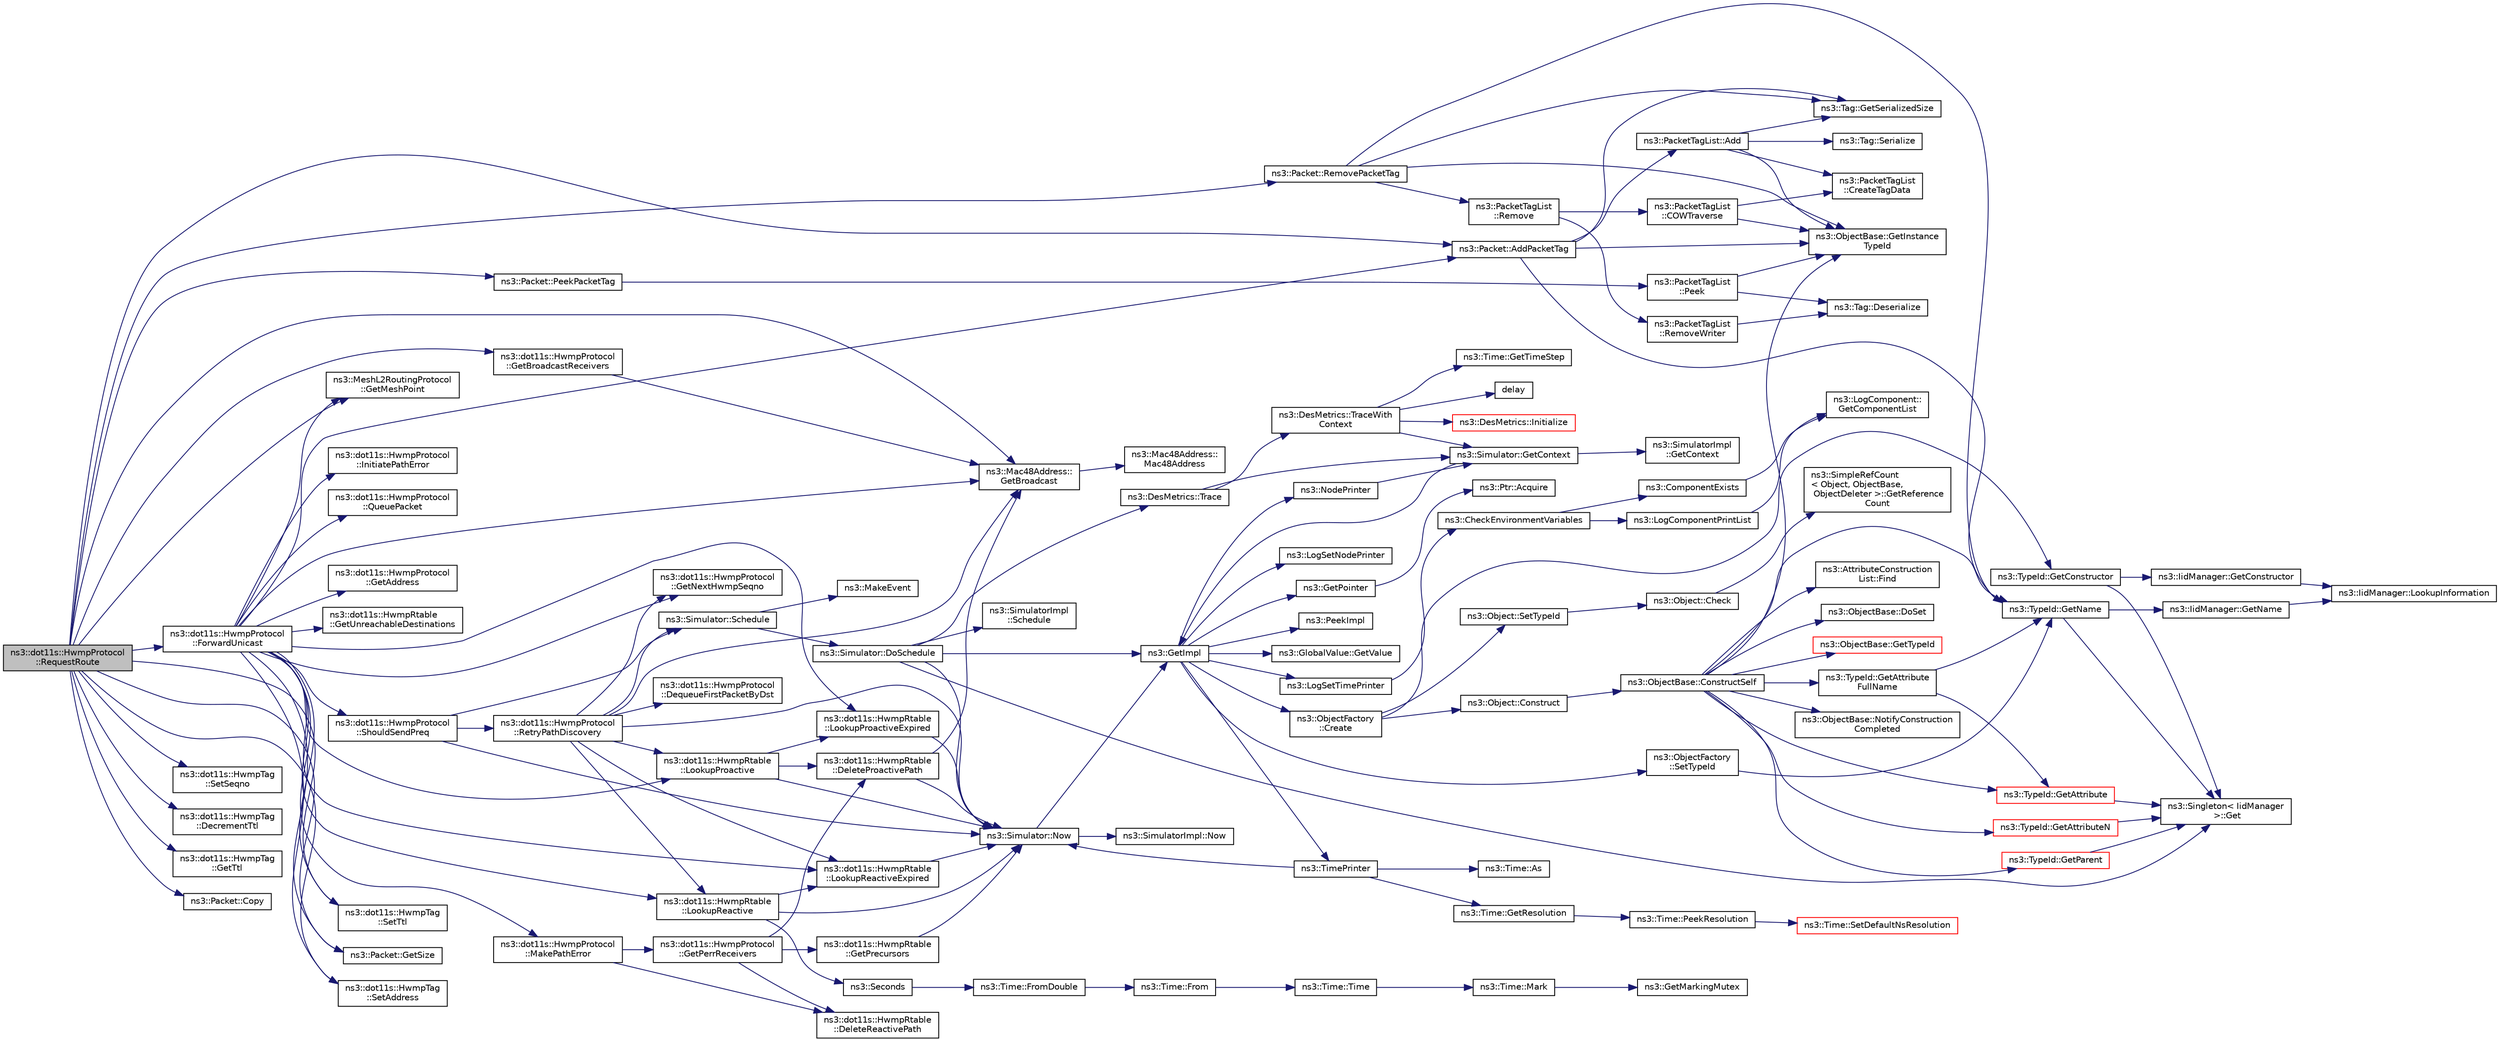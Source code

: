 digraph "ns3::dot11s::HwmpProtocol::RequestRoute"
{
  edge [fontname="Helvetica",fontsize="10",labelfontname="Helvetica",labelfontsize="10"];
  node [fontname="Helvetica",fontsize="10",shape=record];
  rankdir="LR";
  Node1 [label="ns3::dot11s::HwmpProtocol\l::RequestRoute",height=0.2,width=0.4,color="black", fillcolor="grey75", style="filled", fontcolor="black"];
  Node1 -> Node2 [color="midnightblue",fontsize="10",style="solid"];
  Node2 [label="ns3::MeshL2RoutingProtocol\l::GetMeshPoint",height=0.2,width=0.4,color="black", fillcolor="white", style="filled",URL="$d8/d91/classns3_1_1MeshL2RoutingProtocol.html#a630575428f626e58f0c8ac3fae24007e",tooltip="Each mesh protocol must be installed on the mesh point to work. "];
  Node1 -> Node3 [color="midnightblue",fontsize="10",style="solid"];
  Node3 [label="ns3::Packet::PeekPacketTag",height=0.2,width=0.4,color="black", fillcolor="white", style="filled",URL="$dd/d7a/classns3_1_1Packet.html#a1734de11f2ca1e78a7872461a0625168",tooltip="Search a matching tag and call Tag::Deserialize if it is found. "];
  Node3 -> Node4 [color="midnightblue",fontsize="10",style="solid"];
  Node4 [label="ns3::PacketTagList\l::Peek",height=0.2,width=0.4,color="black", fillcolor="white", style="filled",URL="$dd/d19/classns3_1_1PacketTagList.html#a49151e3dbbddac7820d2210bbde47c4b"];
  Node4 -> Node5 [color="midnightblue",fontsize="10",style="solid"];
  Node5 [label="ns3::ObjectBase::GetInstance\lTypeId",height=0.2,width=0.4,color="black", fillcolor="white", style="filled",URL="$d2/dac/classns3_1_1ObjectBase.html#abe5b43a6f5b99a92a4c3122db31f06fb"];
  Node4 -> Node6 [color="midnightblue",fontsize="10",style="solid"];
  Node6 [label="ns3::Tag::Deserialize",height=0.2,width=0.4,color="black", fillcolor="white", style="filled",URL="$d0/d79/classns3_1_1Tag.html#ae166b7f816bcbdef44dbeb636c9fa712"];
  Node1 -> Node7 [color="midnightblue",fontsize="10",style="solid"];
  Node7 [label="ns3::Mac48Address::\lGetBroadcast",height=0.2,width=0.4,color="black", fillcolor="white", style="filled",URL="$db/dee/classns3_1_1Mac48Address.html#a55156e302c6bf950c0b558365adbde84"];
  Node7 -> Node8 [color="midnightblue",fontsize="10",style="solid"];
  Node8 [label="ns3::Mac48Address::\lMac48Address",height=0.2,width=0.4,color="black", fillcolor="white", style="filled",URL="$db/dee/classns3_1_1Mac48Address.html#a17882c09fc6317d5bcf4efdb62a37d07"];
  Node1 -> Node9 [color="midnightblue",fontsize="10",style="solid"];
  Node9 [label="ns3::dot11s::HwmpTag\l::SetSeqno",height=0.2,width=0.4,color="black", fillcolor="white", style="filled",URL="$da/d53/classns3_1_1dot11s_1_1HwmpTag.html#a1d113829e1d8f5e88f524b8cd4cec27f"];
  Node1 -> Node10 [color="midnightblue",fontsize="10",style="solid"];
  Node10 [label="ns3::dot11s::HwmpTag\l::SetTtl",height=0.2,width=0.4,color="black", fillcolor="white", style="filled",URL="$da/d53/classns3_1_1dot11s_1_1HwmpTag.html#a03554c2faadbaeeda40862aaab819453"];
  Node1 -> Node11 [color="midnightblue",fontsize="10",style="solid"];
  Node11 [label="ns3::Packet::RemovePacketTag",height=0.2,width=0.4,color="black", fillcolor="white", style="filled",URL="$dd/d7a/classns3_1_1Packet.html#a078fe922d976a417ab25ba2f3c2fd667",tooltip="Remove a packet tag. "];
  Node11 -> Node5 [color="midnightblue",fontsize="10",style="solid"];
  Node11 -> Node12 [color="midnightblue",fontsize="10",style="solid"];
  Node12 [label="ns3::TypeId::GetName",height=0.2,width=0.4,color="black", fillcolor="white", style="filled",URL="$d6/d11/classns3_1_1TypeId.html#aa3c41c79ae428b3cb396a9c6bb3ef314"];
  Node12 -> Node13 [color="midnightblue",fontsize="10",style="solid"];
  Node13 [label="ns3::Singleton\< IidManager\l \>::Get",height=0.2,width=0.4,color="black", fillcolor="white", style="filled",URL="$d8/d77/classns3_1_1Singleton.html#a80a2cd3c25a27ea72add7a9f7a141ffa"];
  Node12 -> Node14 [color="midnightblue",fontsize="10",style="solid"];
  Node14 [label="ns3::IidManager::GetName",height=0.2,width=0.4,color="black", fillcolor="white", style="filled",URL="$d4/d1c/classns3_1_1IidManager.html#a5d68d0f0f44594dcdec239dbdb5bf53c"];
  Node14 -> Node15 [color="midnightblue",fontsize="10",style="solid"];
  Node15 [label="ns3::IidManager::LookupInformation",height=0.2,width=0.4,color="black", fillcolor="white", style="filled",URL="$d4/d1c/classns3_1_1IidManager.html#a6b1f4ba2815dba27a377e8a8db2384cf"];
  Node11 -> Node16 [color="midnightblue",fontsize="10",style="solid"];
  Node16 [label="ns3::Tag::GetSerializedSize",height=0.2,width=0.4,color="black", fillcolor="white", style="filled",URL="$d0/d79/classns3_1_1Tag.html#a01c8efdea943fd8cce2ef5d4d67eefa6"];
  Node11 -> Node17 [color="midnightblue",fontsize="10",style="solid"];
  Node17 [label="ns3::PacketTagList\l::Remove",height=0.2,width=0.4,color="black", fillcolor="white", style="filled",URL="$dd/d19/classns3_1_1PacketTagList.html#a043d984c546f67adc273448747784ee3"];
  Node17 -> Node18 [color="midnightblue",fontsize="10",style="solid"];
  Node18 [label="ns3::PacketTagList\l::COWTraverse",height=0.2,width=0.4,color="black", fillcolor="white", style="filled",URL="$dd/d19/classns3_1_1PacketTagList.html#a7d98f0fe590d22f8224d718af0ac9713"];
  Node18 -> Node5 [color="midnightblue",fontsize="10",style="solid"];
  Node18 -> Node19 [color="midnightblue",fontsize="10",style="solid"];
  Node19 [label="ns3::PacketTagList\l::CreateTagData",height=0.2,width=0.4,color="black", fillcolor="white", style="filled",URL="$dd/d19/classns3_1_1PacketTagList.html#abfab9cfb3a21336e2f7962cc51fcff94"];
  Node17 -> Node20 [color="midnightblue",fontsize="10",style="solid"];
  Node20 [label="ns3::PacketTagList\l::RemoveWriter",height=0.2,width=0.4,color="black", fillcolor="white", style="filled",URL="$dd/d19/classns3_1_1PacketTagList.html#aceea9c63e697635ba35564610a7150cc"];
  Node20 -> Node6 [color="midnightblue",fontsize="10",style="solid"];
  Node1 -> Node21 [color="midnightblue",fontsize="10",style="solid"];
  Node21 [label="ns3::dot11s::HwmpTag\l::DecrementTtl",height=0.2,width=0.4,color="black", fillcolor="white", style="filled",URL="$da/d53/classns3_1_1dot11s_1_1HwmpTag.html#af8f7388407c758f48182ef6498ffa4e7",tooltip="Decrement TTL. "];
  Node1 -> Node22 [color="midnightblue",fontsize="10",style="solid"];
  Node22 [label="ns3::dot11s::HwmpTag\l::GetTtl",height=0.2,width=0.4,color="black", fillcolor="white", style="filled",URL="$da/d53/classns3_1_1dot11s_1_1HwmpTag.html#a52db26903d54e1f7ae1044da436b8d09"];
  Node1 -> Node23 [color="midnightblue",fontsize="10",style="solid"];
  Node23 [label="ns3::Packet::GetSize",height=0.2,width=0.4,color="black", fillcolor="white", style="filled",URL="$dd/d7a/classns3_1_1Packet.html#a462855c9929954d4301a4edfe55f4f1c",tooltip="Returns the the size in bytes of the packet (including the zero-filled initial payload). "];
  Node1 -> Node24 [color="midnightblue",fontsize="10",style="solid"];
  Node24 [label="ns3::dot11s::HwmpProtocol\l::GetBroadcastReceivers",height=0.2,width=0.4,color="black", fillcolor="white", style="filled",URL="$de/d15/classns3_1_1dot11s_1_1HwmpProtocol.html#acaab4681cd6b7901ffd5a5f88dc113e2"];
  Node24 -> Node7 [color="midnightblue",fontsize="10",style="solid"];
  Node1 -> Node25 [color="midnightblue",fontsize="10",style="solid"];
  Node25 [label="ns3::Packet::Copy",height=0.2,width=0.4,color="black", fillcolor="white", style="filled",URL="$dd/d7a/classns3_1_1Packet.html#a5d5c70802a5f77fc5f0001e0cfc1898b",tooltip="performs a COW copy of the packet. "];
  Node1 -> Node26 [color="midnightblue",fontsize="10",style="solid"];
  Node26 [label="ns3::dot11s::HwmpTag\l::SetAddress",height=0.2,width=0.4,color="black", fillcolor="white", style="filled",URL="$da/d53/classns3_1_1dot11s_1_1HwmpTag.html#ace2f9ed75b49634c6280ed3c5caabb96"];
  Node1 -> Node27 [color="midnightblue",fontsize="10",style="solid"];
  Node27 [label="ns3::Packet::AddPacketTag",height=0.2,width=0.4,color="black", fillcolor="white", style="filled",URL="$dd/d7a/classns3_1_1Packet.html#a7400b8655852f5271c5957250d0141af",tooltip="Add a packet tag. "];
  Node27 -> Node5 [color="midnightblue",fontsize="10",style="solid"];
  Node27 -> Node12 [color="midnightblue",fontsize="10",style="solid"];
  Node27 -> Node16 [color="midnightblue",fontsize="10",style="solid"];
  Node27 -> Node28 [color="midnightblue",fontsize="10",style="solid"];
  Node28 [label="ns3::PacketTagList::Add",height=0.2,width=0.4,color="black", fillcolor="white", style="filled",URL="$dd/d19/classns3_1_1PacketTagList.html#a37f008b6f336f3ac6232d558b93e8a6e"];
  Node28 -> Node5 [color="midnightblue",fontsize="10",style="solid"];
  Node28 -> Node19 [color="midnightblue",fontsize="10",style="solid"];
  Node28 -> Node16 [color="midnightblue",fontsize="10",style="solid"];
  Node28 -> Node29 [color="midnightblue",fontsize="10",style="solid"];
  Node29 [label="ns3::Tag::Serialize",height=0.2,width=0.4,color="black", fillcolor="white", style="filled",URL="$d0/d79/classns3_1_1Tag.html#ac9aa7c4f923da5d2c82de94690101dc3"];
  Node1 -> Node30 [color="midnightblue",fontsize="10",style="solid"];
  Node30 [label="ns3::dot11s::HwmpProtocol\l::ForwardUnicast",height=0.2,width=0.4,color="black", fillcolor="white", style="filled",URL="$de/d15/classns3_1_1dot11s_1_1HwmpProtocol.html#ad2284f9a590203f8c407e3ab03560edf",tooltip="Like RequestRoute, but for unicast packets. "];
  Node30 -> Node7 [color="midnightblue",fontsize="10",style="solid"];
  Node30 -> Node31 [color="midnightblue",fontsize="10",style="solid"];
  Node31 [label="ns3::dot11s::HwmpRtable\l::LookupReactive",height=0.2,width=0.4,color="black", fillcolor="white", style="filled",URL="$de/df8/classns3_1_1dot11s_1_1HwmpRtable.html#a41a44ed94c1ed4d798f3278ba8db0f1f",tooltip="Lookup path to destination. "];
  Node31 -> Node32 [color="midnightblue",fontsize="10",style="solid"];
  Node32 [label="ns3::Simulator::Now",height=0.2,width=0.4,color="black", fillcolor="white", style="filled",URL="$d7/deb/classns3_1_1Simulator.html#ac3178fa975b419f7875e7105be122800"];
  Node32 -> Node33 [color="midnightblue",fontsize="10",style="solid"];
  Node33 [label="ns3::GetImpl",height=0.2,width=0.4,color="black", fillcolor="white", style="filled",URL="$d4/d8b/group__simulator.html#ga42eb4eddad41528d4d99794a3dae3fd0",tooltip="Get the SimulatorImpl singleton. "];
  Node33 -> Node34 [color="midnightblue",fontsize="10",style="solid"];
  Node34 [label="ns3::PeekImpl",height=0.2,width=0.4,color="black", fillcolor="white", style="filled",URL="$d4/d8b/group__simulator.html#ga233c5c38de117e4e4a5a9cd168694792",tooltip="Get the static SimulatorImpl instance. "];
  Node33 -> Node35 [color="midnightblue",fontsize="10",style="solid"];
  Node35 [label="ns3::GlobalValue::GetValue",height=0.2,width=0.4,color="black", fillcolor="white", style="filled",URL="$dc/d02/classns3_1_1GlobalValue.html#aa33773cb952ba3c285a03ae2c4769b84"];
  Node33 -> Node36 [color="midnightblue",fontsize="10",style="solid"];
  Node36 [label="ns3::ObjectFactory\l::SetTypeId",height=0.2,width=0.4,color="black", fillcolor="white", style="filled",URL="$d5/d0d/classns3_1_1ObjectFactory.html#a77dcd099064038a1eb7a6b8251229ec3"];
  Node36 -> Node12 [color="midnightblue",fontsize="10",style="solid"];
  Node33 -> Node37 [color="midnightblue",fontsize="10",style="solid"];
  Node37 [label="ns3::GetPointer",height=0.2,width=0.4,color="black", fillcolor="white", style="filled",URL="$d7/d2e/namespacens3.html#ab4e173cdfd43d17c1a40d5348510a670"];
  Node37 -> Node38 [color="midnightblue",fontsize="10",style="solid"];
  Node38 [label="ns3::Ptr::Acquire",height=0.2,width=0.4,color="black", fillcolor="white", style="filled",URL="$dc/d90/classns3_1_1Ptr.html#a9579b15e8c42dcdff5869d9d987562fb"];
  Node33 -> Node39 [color="midnightblue",fontsize="10",style="solid"];
  Node39 [label="ns3::ObjectFactory\l::Create",height=0.2,width=0.4,color="black", fillcolor="white", style="filled",URL="$d5/d0d/classns3_1_1ObjectFactory.html#a18152e93f0a6fe184ed7300cb31e9896"];
  Node39 -> Node40 [color="midnightblue",fontsize="10",style="solid"];
  Node40 [label="ns3::TypeId::GetConstructor",height=0.2,width=0.4,color="black", fillcolor="white", style="filled",URL="$d6/d11/classns3_1_1TypeId.html#ad9b0bc71ee7593a1ff23ff8d53938e95"];
  Node40 -> Node13 [color="midnightblue",fontsize="10",style="solid"];
  Node40 -> Node41 [color="midnightblue",fontsize="10",style="solid"];
  Node41 [label="ns3::IidManager::GetConstructor",height=0.2,width=0.4,color="black", fillcolor="white", style="filled",URL="$d4/d1c/classns3_1_1IidManager.html#ab10b30abe7efc5456b7930aab8638280"];
  Node41 -> Node15 [color="midnightblue",fontsize="10",style="solid"];
  Node39 -> Node42 [color="midnightblue",fontsize="10",style="solid"];
  Node42 [label="ns3::Object::SetTypeId",height=0.2,width=0.4,color="black", fillcolor="white", style="filled",URL="$d9/d77/classns3_1_1Object.html#a19b1ebd8ec8fe404845e665880a6c5ad"];
  Node42 -> Node43 [color="midnightblue",fontsize="10",style="solid"];
  Node43 [label="ns3::Object::Check",height=0.2,width=0.4,color="black", fillcolor="white", style="filled",URL="$d9/d77/classns3_1_1Object.html#a7e7f89fb0a81d0189cbcacee64b67e4e"];
  Node43 -> Node44 [color="midnightblue",fontsize="10",style="solid"];
  Node44 [label="ns3::SimpleRefCount\l\< Object, ObjectBase,\l ObjectDeleter \>::GetReference\lCount",height=0.2,width=0.4,color="black", fillcolor="white", style="filled",URL="$da/da1/classns3_1_1SimpleRefCount.html#a05378396c93bcc7d6bf78a9ee9ae9cca"];
  Node39 -> Node45 [color="midnightblue",fontsize="10",style="solid"];
  Node45 [label="ns3::Object::Construct",height=0.2,width=0.4,color="black", fillcolor="white", style="filled",URL="$d9/d77/classns3_1_1Object.html#a636e8411dc5228771f45c9b805d348fa"];
  Node45 -> Node46 [color="midnightblue",fontsize="10",style="solid"];
  Node46 [label="ns3::ObjectBase::ConstructSelf",height=0.2,width=0.4,color="black", fillcolor="white", style="filled",URL="$d2/dac/classns3_1_1ObjectBase.html#a5cda18dec6d0744cb652a3ed60056958"];
  Node46 -> Node5 [color="midnightblue",fontsize="10",style="solid"];
  Node46 -> Node12 [color="midnightblue",fontsize="10",style="solid"];
  Node46 -> Node47 [color="midnightblue",fontsize="10",style="solid"];
  Node47 [label="ns3::TypeId::GetAttributeN",height=0.2,width=0.4,color="red", fillcolor="white", style="filled",URL="$d6/d11/classns3_1_1TypeId.html#a679c4713f613126a51eb400b345302cb"];
  Node47 -> Node13 [color="midnightblue",fontsize="10",style="solid"];
  Node46 -> Node48 [color="midnightblue",fontsize="10",style="solid"];
  Node48 [label="ns3::TypeId::GetAttribute",height=0.2,width=0.4,color="red", fillcolor="white", style="filled",URL="$d6/d11/classns3_1_1TypeId.html#aa1b746e64e606f94cbedda7cf89788c2"];
  Node48 -> Node13 [color="midnightblue",fontsize="10",style="solid"];
  Node46 -> Node49 [color="midnightblue",fontsize="10",style="solid"];
  Node49 [label="ns3::AttributeConstruction\lList::Find",height=0.2,width=0.4,color="black", fillcolor="white", style="filled",URL="$d3/df3/classns3_1_1AttributeConstructionList.html#a22de5cf3e1bcd9dc6c7748fc911811b4"];
  Node46 -> Node50 [color="midnightblue",fontsize="10",style="solid"];
  Node50 [label="ns3::ObjectBase::DoSet",height=0.2,width=0.4,color="black", fillcolor="white", style="filled",URL="$d2/dac/classns3_1_1ObjectBase.html#afe5f2f7b2fabc99aa33f9bb434e3b695"];
  Node46 -> Node51 [color="midnightblue",fontsize="10",style="solid"];
  Node51 [label="ns3::TypeId::GetAttribute\lFullName",height=0.2,width=0.4,color="black", fillcolor="white", style="filled",URL="$d6/d11/classns3_1_1TypeId.html#a1da5483f43630ea65952099fc39944a2"];
  Node51 -> Node48 [color="midnightblue",fontsize="10",style="solid"];
  Node51 -> Node12 [color="midnightblue",fontsize="10",style="solid"];
  Node46 -> Node52 [color="midnightblue",fontsize="10",style="solid"];
  Node52 [label="ns3::TypeId::GetParent",height=0.2,width=0.4,color="red", fillcolor="white", style="filled",URL="$d6/d11/classns3_1_1TypeId.html#ac51f28398d2ef1f9a7790047c43dd22c"];
  Node52 -> Node13 [color="midnightblue",fontsize="10",style="solid"];
  Node46 -> Node53 [color="midnightblue",fontsize="10",style="solid"];
  Node53 [label="ns3::ObjectBase::GetTypeId",height=0.2,width=0.4,color="red", fillcolor="white", style="filled",URL="$d2/dac/classns3_1_1ObjectBase.html#a2b870298ebceaaeffc9d65e15c022eac"];
  Node46 -> Node54 [color="midnightblue",fontsize="10",style="solid"];
  Node54 [label="ns3::ObjectBase::NotifyConstruction\lCompleted",height=0.2,width=0.4,color="black", fillcolor="white", style="filled",URL="$d2/dac/classns3_1_1ObjectBase.html#aa349348317dbdb62a7ee1df89db1eb8b"];
  Node33 -> Node55 [color="midnightblue",fontsize="10",style="solid"];
  Node55 [label="ns3::LogSetTimePrinter",height=0.2,width=0.4,color="black", fillcolor="white", style="filled",URL="$d7/d2e/namespacens3.html#acf6a1749b3febc5a6a5b2b8620138d80"];
  Node55 -> Node56 [color="midnightblue",fontsize="10",style="solid"];
  Node56 [label="ns3::CheckEnvironmentVariables",height=0.2,width=0.4,color="black", fillcolor="white", style="filled",URL="$d8/dff/group__logging.html#gacdc0bdeb2d8a90089d4fb09c4b8569ff"];
  Node56 -> Node57 [color="midnightblue",fontsize="10",style="solid"];
  Node57 [label="ns3::ComponentExists",height=0.2,width=0.4,color="black", fillcolor="white", style="filled",URL="$d8/dff/group__logging.html#gaadcc698770aae684c54dbd1ef4e4b37a"];
  Node57 -> Node58 [color="midnightblue",fontsize="10",style="solid"];
  Node58 [label="ns3::LogComponent::\lGetComponentList",height=0.2,width=0.4,color="black", fillcolor="white", style="filled",URL="$d9/d3f/classns3_1_1LogComponent.html#a63eb2c0fd93c30f9081443c2fd4bffe9"];
  Node56 -> Node59 [color="midnightblue",fontsize="10",style="solid"];
  Node59 [label="ns3::LogComponentPrintList",height=0.2,width=0.4,color="black", fillcolor="white", style="filled",URL="$d7/d2e/namespacens3.html#a5252703c3f8260fd6dc609f1b276e57c"];
  Node59 -> Node58 [color="midnightblue",fontsize="10",style="solid"];
  Node33 -> Node60 [color="midnightblue",fontsize="10",style="solid"];
  Node60 [label="ns3::TimePrinter",height=0.2,width=0.4,color="black", fillcolor="white", style="filled",URL="$d8/dff/group__logging.html#gaaad3642e8247a056cd83001d805b0812"];
  Node60 -> Node61 [color="midnightblue",fontsize="10",style="solid"];
  Node61 [label="ns3::Time::GetResolution",height=0.2,width=0.4,color="black", fillcolor="white", style="filled",URL="$dc/d04/classns3_1_1Time.html#a1444f0f08b5e19f031157609e32fcf98"];
  Node61 -> Node62 [color="midnightblue",fontsize="10",style="solid"];
  Node62 [label="ns3::Time::PeekResolution",height=0.2,width=0.4,color="black", fillcolor="white", style="filled",URL="$dc/d04/classns3_1_1Time.html#a963e53522278fcbdf1ab9f7adbd0f5d6"];
  Node62 -> Node63 [color="midnightblue",fontsize="10",style="solid"];
  Node63 [label="ns3::Time::SetDefaultNsResolution",height=0.2,width=0.4,color="red", fillcolor="white", style="filled",URL="$dc/d04/classns3_1_1Time.html#a6a872e62f71dfa817fef2c549473d980"];
  Node60 -> Node32 [color="midnightblue",fontsize="10",style="solid"];
  Node60 -> Node64 [color="midnightblue",fontsize="10",style="solid"];
  Node64 [label="ns3::Time::As",height=0.2,width=0.4,color="black", fillcolor="white", style="filled",URL="$dc/d04/classns3_1_1Time.html#a0bb1110638ce9938248bd07865a328ab"];
  Node33 -> Node65 [color="midnightblue",fontsize="10",style="solid"];
  Node65 [label="ns3::LogSetNodePrinter",height=0.2,width=0.4,color="black", fillcolor="white", style="filled",URL="$d7/d2e/namespacens3.html#aa6e659ca357c8309352fa0f146793810"];
  Node33 -> Node66 [color="midnightblue",fontsize="10",style="solid"];
  Node66 [label="ns3::NodePrinter",height=0.2,width=0.4,color="black", fillcolor="white", style="filled",URL="$d8/dff/group__logging.html#gaaffbf70ff3766cd62b8bbd9b140d2a1b"];
  Node66 -> Node67 [color="midnightblue",fontsize="10",style="solid"];
  Node67 [label="ns3::Simulator::GetContext",height=0.2,width=0.4,color="black", fillcolor="white", style="filled",URL="$d7/deb/classns3_1_1Simulator.html#a8514b74ee2c42916b351b33c4a963bb0"];
  Node67 -> Node33 [color="midnightblue",fontsize="10",style="solid"];
  Node67 -> Node68 [color="midnightblue",fontsize="10",style="solid"];
  Node68 [label="ns3::SimulatorImpl\l::GetContext",height=0.2,width=0.4,color="black", fillcolor="white", style="filled",URL="$d2/d19/classns3_1_1SimulatorImpl.html#a8b66270c97766c0adb997e2535648557"];
  Node32 -> Node69 [color="midnightblue",fontsize="10",style="solid"];
  Node69 [label="ns3::SimulatorImpl::Now",height=0.2,width=0.4,color="black", fillcolor="white", style="filled",URL="$d2/d19/classns3_1_1SimulatorImpl.html#aa516c50060846adc6fd316e83ef0797c"];
  Node31 -> Node70 [color="midnightblue",fontsize="10",style="solid"];
  Node70 [label="ns3::Seconds",height=0.2,width=0.4,color="black", fillcolor="white", style="filled",URL="$d1/dec/group__timecivil.html#ga33c34b816f8ff6628e33d5c8e9713b9e"];
  Node70 -> Node71 [color="midnightblue",fontsize="10",style="solid"];
  Node71 [label="ns3::Time::FromDouble",height=0.2,width=0.4,color="black", fillcolor="white", style="filled",URL="$dc/d04/classns3_1_1Time.html#a60e845f4a74e62495b86356afe604cb4"];
  Node71 -> Node72 [color="midnightblue",fontsize="10",style="solid"];
  Node72 [label="ns3::Time::From",height=0.2,width=0.4,color="black", fillcolor="white", style="filled",URL="$dc/d04/classns3_1_1Time.html#a34e4acc13d0e08cc8cb9cd3b838b9baf"];
  Node72 -> Node73 [color="midnightblue",fontsize="10",style="solid"];
  Node73 [label="ns3::Time::Time",height=0.2,width=0.4,color="black", fillcolor="white", style="filled",URL="$dc/d04/classns3_1_1Time.html#a8a39dc1b8cbbd7fe6d940e492d1b925e"];
  Node73 -> Node74 [color="midnightblue",fontsize="10",style="solid"];
  Node74 [label="ns3::Time::Mark",height=0.2,width=0.4,color="black", fillcolor="white", style="filled",URL="$dc/d04/classns3_1_1Time.html#aa7eef2a1119c1c4855d99f1e83d44c54"];
  Node74 -> Node75 [color="midnightblue",fontsize="10",style="solid"];
  Node75 [label="ns3::GetMarkingMutex",height=0.2,width=0.4,color="black", fillcolor="white", style="filled",URL="$d7/d2e/namespacens3.html#ac4356aa982bd2ddb0f7ebbf94539919d"];
  Node31 -> Node76 [color="midnightblue",fontsize="10",style="solid"];
  Node76 [label="ns3::dot11s::HwmpRtable\l::LookupReactiveExpired",height=0.2,width=0.4,color="black", fillcolor="white", style="filled",URL="$de/df8/classns3_1_1dot11s_1_1HwmpRtable.html#a4c316ed97fff97b53cdb67c86eb3a0af",tooltip="Return all reactive paths, including expired. "];
  Node76 -> Node32 [color="midnightblue",fontsize="10",style="solid"];
  Node30 -> Node77 [color="midnightblue",fontsize="10",style="solid"];
  Node77 [label="ns3::dot11s::HwmpProtocol\l::GetAddress",height=0.2,width=0.4,color="black", fillcolor="white", style="filled",URL="$de/d15/classns3_1_1dot11s_1_1HwmpProtocol.html#ab8b2c6d98ae278406f543e25feca8ccc"];
  Node30 -> Node78 [color="midnightblue",fontsize="10",style="solid"];
  Node78 [label="ns3::dot11s::HwmpRtable\l::LookupProactive",height=0.2,width=0.4,color="black", fillcolor="white", style="filled",URL="$de/df8/classns3_1_1dot11s_1_1HwmpRtable.html#ad4bed27ab37ab1bc606802b763225a23",tooltip="Find proactive path to tree root. Note that calling this method has side effect of deleting expired p..."];
  Node78 -> Node32 [color="midnightblue",fontsize="10",style="solid"];
  Node78 -> Node79 [color="midnightblue",fontsize="10",style="solid"];
  Node79 [label="ns3::dot11s::HwmpRtable\l::DeleteProactivePath",height=0.2,width=0.4,color="black", fillcolor="white", style="filled",URL="$de/df8/classns3_1_1dot11s_1_1HwmpRtable.html#a8a43d05a01309adc7bc4b0a438aaa76b"];
  Node79 -> Node7 [color="midnightblue",fontsize="10",style="solid"];
  Node79 -> Node32 [color="midnightblue",fontsize="10",style="solid"];
  Node78 -> Node80 [color="midnightblue",fontsize="10",style="solid"];
  Node80 [label="ns3::dot11s::HwmpRtable\l::LookupProactiveExpired",height=0.2,width=0.4,color="black", fillcolor="white", style="filled",URL="$de/df8/classns3_1_1dot11s_1_1HwmpRtable.html#a8e40d22f24cb03d9d06f36484f29b805",tooltip="Return all proactive paths, including expired. "];
  Node80 -> Node32 [color="midnightblue",fontsize="10",style="solid"];
  Node30 -> Node26 [color="midnightblue",fontsize="10",style="solid"];
  Node30 -> Node10 [color="midnightblue",fontsize="10",style="solid"];
  Node30 -> Node27 [color="midnightblue",fontsize="10",style="solid"];
  Node30 -> Node23 [color="midnightblue",fontsize="10",style="solid"];
  Node30 -> Node2 [color="midnightblue",fontsize="10",style="solid"];
  Node30 -> Node76 [color="midnightblue",fontsize="10",style="solid"];
  Node30 -> Node80 [color="midnightblue",fontsize="10",style="solid"];
  Node30 -> Node81 [color="midnightblue",fontsize="10",style="solid"];
  Node81 [label="ns3::dot11s::HwmpRtable\l::GetUnreachableDestinations",height=0.2,width=0.4,color="black", fillcolor="white", style="filled",URL="$de/df8/classns3_1_1dot11s_1_1HwmpRtable.html#aa7b1e562530f1a859ee59aa019570287",tooltip="When peer link with a given MAC-address fails - it returns list of unreachable destination addresses..."];
  Node30 -> Node82 [color="midnightblue",fontsize="10",style="solid"];
  Node82 [label="ns3::dot11s::HwmpProtocol\l::InitiatePathError",height=0.2,width=0.4,color="black", fillcolor="white", style="filled",URL="$de/d15/classns3_1_1dot11s_1_1HwmpProtocol.html#aa096a2aa2d9bae96602e9f4c8547cb4f",tooltip="Passes a self-generated PERR to interface-plugin. "];
  Node30 -> Node83 [color="midnightblue",fontsize="10",style="solid"];
  Node83 [label="ns3::dot11s::HwmpProtocol\l::MakePathError",height=0.2,width=0.4,color="black", fillcolor="white", style="filled",URL="$de/d15/classns3_1_1dot11s_1_1HwmpProtocol.html#a214ed61f71ad4537ccb10189d04b981f",tooltip="forms a path error information element when list of destination fails on a given interface ..."];
  Node83 -> Node84 [color="midnightblue",fontsize="10",style="solid"];
  Node84 [label="ns3::dot11s::HwmpProtocol\l::GetPerrReceivers",height=0.2,width=0.4,color="black", fillcolor="white", style="filled",URL="$de/d15/classns3_1_1dot11s_1_1HwmpProtocol.html#ae0b4e176bf1e9251f6637794dbfbd6cb"];
  Node84 -> Node85 [color="midnightblue",fontsize="10",style="solid"];
  Node85 [label="ns3::dot11s::HwmpRtable\l::GetPrecursors",height=0.2,width=0.4,color="black", fillcolor="white", style="filled",URL="$de/df8/classns3_1_1dot11s_1_1HwmpRtable.html#a88e406b2cecdc86d1b87054454920e23"];
  Node85 -> Node32 [color="midnightblue",fontsize="10",style="solid"];
  Node84 -> Node86 [color="midnightblue",fontsize="10",style="solid"];
  Node86 [label="ns3::dot11s::HwmpRtable\l::DeleteReactivePath",height=0.2,width=0.4,color="black", fillcolor="white", style="filled",URL="$de/df8/classns3_1_1dot11s_1_1HwmpRtable.html#a1d23ed62cf717efb132d9647d0fd1734"];
  Node84 -> Node79 [color="midnightblue",fontsize="10",style="solid"];
  Node83 -> Node86 [color="midnightblue",fontsize="10",style="solid"];
  Node30 -> Node87 [color="midnightblue",fontsize="10",style="solid"];
  Node87 [label="ns3::dot11s::HwmpProtocol\l::ShouldSendPreq",height=0.2,width=0.4,color="black", fillcolor="white", style="filled",URL="$de/d15/classns3_1_1dot11s_1_1HwmpProtocol.html#a792bc8597a821a38777140867863c215",tooltip="checks when the last path discovery procedure was started for a given destination. "];
  Node87 -> Node88 [color="midnightblue",fontsize="10",style="solid"];
  Node88 [label="ns3::Simulator::Schedule",height=0.2,width=0.4,color="black", fillcolor="white", style="filled",URL="$d7/deb/classns3_1_1Simulator.html#a671882c894a08af4a5e91181bf1eec13"];
  Node88 -> Node89 [color="midnightblue",fontsize="10",style="solid"];
  Node89 [label="ns3::Simulator::DoSchedule",height=0.2,width=0.4,color="black", fillcolor="white", style="filled",URL="$d7/deb/classns3_1_1Simulator.html#a47af23973938819bdc89cb2807e09ed5"];
  Node89 -> Node13 [color="midnightblue",fontsize="10",style="solid"];
  Node89 -> Node90 [color="midnightblue",fontsize="10",style="solid"];
  Node90 [label="ns3::DesMetrics::Trace",height=0.2,width=0.4,color="black", fillcolor="white", style="filled",URL="$d5/d69/classns3_1_1DesMetrics.html#ab7c6c097412d0398affbc9f8d2643160"];
  Node90 -> Node91 [color="midnightblue",fontsize="10",style="solid"];
  Node91 [label="ns3::DesMetrics::TraceWith\lContext",height=0.2,width=0.4,color="black", fillcolor="white", style="filled",URL="$d5/d69/classns3_1_1DesMetrics.html#abc404d9eee92f4e8fd67f5d200490ed6"];
  Node91 -> Node92 [color="midnightblue",fontsize="10",style="solid"];
  Node92 [label="ns3::DesMetrics::Initialize",height=0.2,width=0.4,color="red", fillcolor="white", style="filled",URL="$d5/d69/classns3_1_1DesMetrics.html#a63bf3891d9fd2cf8c76b375b3db67756"];
  Node91 -> Node67 [color="midnightblue",fontsize="10",style="solid"];
  Node91 -> Node93 [color="midnightblue",fontsize="10",style="solid"];
  Node93 [label="ns3::Time::GetTimeStep",height=0.2,width=0.4,color="black", fillcolor="white", style="filled",URL="$dc/d04/classns3_1_1Time.html#a40a7025b73dac7d02f8a4e1e54eaa5b5"];
  Node91 -> Node94 [color="midnightblue",fontsize="10",style="solid"];
  Node94 [label="delay",height=0.2,width=0.4,color="black", fillcolor="white", style="filled",URL="$d8/d68/lte_2model_2fading-traces_2fading__trace__generator_8m.html#a7964e6aa8f61a9d28973c8267a606ad8"];
  Node90 -> Node67 [color="midnightblue",fontsize="10",style="solid"];
  Node89 -> Node32 [color="midnightblue",fontsize="10",style="solid"];
  Node89 -> Node33 [color="midnightblue",fontsize="10",style="solid"];
  Node89 -> Node95 [color="midnightblue",fontsize="10",style="solid"];
  Node95 [label="ns3::SimulatorImpl\l::Schedule",height=0.2,width=0.4,color="black", fillcolor="white", style="filled",URL="$d2/d19/classns3_1_1SimulatorImpl.html#a24eac97ca7dc0e64162e3596064cfb5c"];
  Node88 -> Node96 [color="midnightblue",fontsize="10",style="solid"];
  Node96 [label="ns3::MakeEvent",height=0.2,width=0.4,color="black", fillcolor="white", style="filled",URL="$d0/dac/group__makeeventfnptr.html#ga289a28a2497c18a9bd299e5e2014094b"];
  Node87 -> Node97 [color="midnightblue",fontsize="10",style="solid"];
  Node97 [label="ns3::dot11s::HwmpProtocol\l::RetryPathDiscovery",height=0.2,width=0.4,color="black", fillcolor="white", style="filled",URL="$de/d15/classns3_1_1dot11s_1_1HwmpProtocol.html#ab2d4bf81d76e1ad3767a1a01dd3c3523",tooltip="Generates PREQ retry when retry timeout has expired and route is still unresolved. "];
  Node97 -> Node31 [color="midnightblue",fontsize="10",style="solid"];
  Node97 -> Node7 [color="midnightblue",fontsize="10",style="solid"];
  Node97 -> Node78 [color="midnightblue",fontsize="10",style="solid"];
  Node97 -> Node98 [color="midnightblue",fontsize="10",style="solid"];
  Node98 [label="ns3::dot11s::HwmpProtocol\l::DequeueFirstPacketByDst",height=0.2,width=0.4,color="black", fillcolor="white", style="filled",URL="$de/d15/classns3_1_1dot11s_1_1HwmpProtocol.html#a90618325ad9eb49c63093da0a9b313d9"];
  Node97 -> Node32 [color="midnightblue",fontsize="10",style="solid"];
  Node97 -> Node99 [color="midnightblue",fontsize="10",style="solid"];
  Node99 [label="ns3::dot11s::HwmpProtocol\l::GetNextHwmpSeqno",height=0.2,width=0.4,color="black", fillcolor="white", style="filled",URL="$de/d15/classns3_1_1dot11s_1_1HwmpProtocol.html#a1b627657878666de9b9c913d82c35853"];
  Node97 -> Node76 [color="midnightblue",fontsize="10",style="solid"];
  Node97 -> Node88 [color="midnightblue",fontsize="10",style="solid"];
  Node87 -> Node32 [color="midnightblue",fontsize="10",style="solid"];
  Node30 -> Node99 [color="midnightblue",fontsize="10",style="solid"];
  Node30 -> Node100 [color="midnightblue",fontsize="10",style="solid"];
  Node100 [label="ns3::dot11s::HwmpProtocol\l::QueuePacket",height=0.2,width=0.4,color="black", fillcolor="white", style="filled",URL="$de/d15/classns3_1_1dot11s_1_1HwmpProtocol.html#a460a535ddc88fd28ef5ddc67f91823ce"];
}

